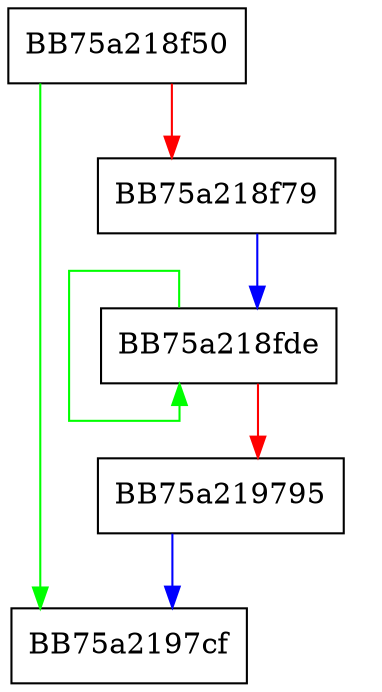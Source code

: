 digraph SymCryptMd5AppendBlocks {
  node [shape="box"];
  graph [splines=ortho];
  BB75a218f50 -> BB75a2197cf [color="green"];
  BB75a218f50 -> BB75a218f79 [color="red"];
  BB75a218f79 -> BB75a218fde [color="blue"];
  BB75a218fde -> BB75a218fde [color="green"];
  BB75a218fde -> BB75a219795 [color="red"];
  BB75a219795 -> BB75a2197cf [color="blue"];
}